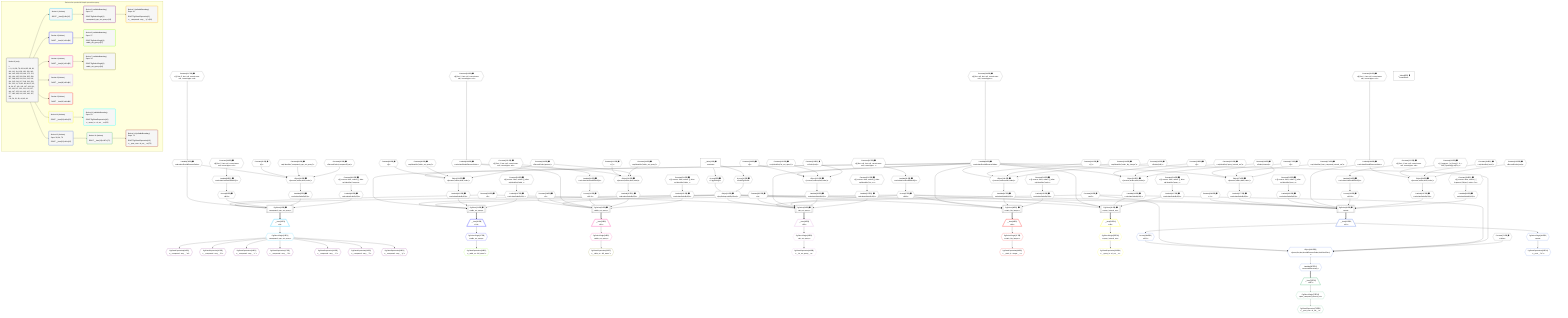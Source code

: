 %%{init: {'themeVariables': { 'fontSize': '12px'}}}%%
graph TD
    classDef path fill:#eee,stroke:#000,color:#000
    classDef plan fill:#fff,stroke-width:1px,color:#000
    classDef itemplan fill:#fff,stroke-width:2px,color:#000
    classDef unbatchedplan fill:#dff,stroke-width:1px,color:#000
    classDef sideeffectplan fill:#fcc,stroke-width:2px,color:#000
    classDef bucket fill:#f6f6f6,color:#000,stroke-width:2px,text-align:left


    %% plan dependencies
    PgSelect61[["PgSelect[61∈0] ➊<br />ᐸpostᐳ"]]:::plan
    Object11{{"Object[11∈0] ➊<br />ᐸ{pgSettings,withPgClient}ᐳ"}}:::plan
    Constant208{{"Constant[208∈0] ➊<br />ᐸ1ᐳ"}}:::plan
    Access97{{"Access[97∈0] ➊<br />ᐸ96.0ᐳ"}}:::plan
    Lambda177{{"Lambda[177∈0] ➊<br />ᐸcalculateOrderBySQLᐳ"}}:::plan
    Lambda182{{"Lambda[182∈0] ➊<br />ᐸcalculateOrderBySQLᐳ"}}:::plan
    Lambda189{{"Lambda[189∈0] ➊<br />ᐸcalculateShouldReverseOrderᐳ"}}:::plan
    Access192{{"Access[192∈0] ➊<br />ᐸ191.0ᐳ"}}:::plan
    Lambda197{{"Lambda[197∈0] ➊<br />ᐸcalculateOrderBySQLᐳ"}}:::plan
    Lambda202{{"Lambda[202∈0] ➊<br />ᐸcalculateOrderBySQLᐳ"}}:::plan
    Object11 & Constant208 & Access97 & Lambda177 & Lambda182 & Lambda189 & Access192 & Lambda197 & Lambda202 --> PgSelect61
    PgSelect39[["PgSelect[39∈0] ➊<br />ᐸint_set_queryᐳ"]]:::plan
    Constant203{{"Constant[203∈0] ➊<br />ᐸ5ᐳ"}}:::plan
    Constant38{{"Constant[38∈0] ➊<br />ᐸnullᐳ"}}:::plan
    Constant205{{"Constant[205∈0] ➊<br />ᐸ6ᐳ"}}:::plan
    Lambda94{{"Lambda[94∈0] ➊<br />ᐸcalculateShouldReverseOrderᐳ"}}:::plan
    Lambda132{{"Lambda[132∈0] ➊<br />ᐸcalculateOrderBySQLᐳ"}}:::plan
    Lambda137{{"Lambda[137∈0] ➊<br />ᐸcalculateOrderBySQLᐳ"}}:::plan
    Object11 & Constant203 & Constant38 & Constant205 & Lambda94 & Access97 & Lambda132 & Lambda137 --> PgSelect39
    PgSelect31[["PgSelect[31∈0] ➊<br />ᐸtable_set_queryᐳ"]]:::plan
    Constant204{{"Constant[204∈0] ➊<br />ᐸ2ᐳ"}}:::plan
    Lambda109{{"Lambda[109∈0] ➊<br />ᐸcalculateShouldReverseOrderᐳ"}}:::plan
    Access112{{"Access[112∈0] ➊<br />ᐸ111.0ᐳ"}}:::plan
    Lambda117{{"Lambda[117∈0] ➊<br />ᐸcalculateOrderBySQLᐳ"}}:::plan
    Lambda122{{"Lambda[122∈0] ➊<br />ᐸcalculateOrderBySQLᐳ"}}:::plan
    Object11 & Constant204 & Constant204 & Lambda109 & Access112 & Lambda117 & Lambda122 --> PgSelect31
    PgSelect8[["PgSelect[8∈0] ➊<br />ᐸcompound_type_set_queryᐳ"]]:::plan
    Lambda78{{"Lambda[78∈0] ➊<br />ᐸcalculateShouldReverseOrderᐳ"}}:::plan
    Access82{{"Access[82∈0] ➊<br />ᐸ81.0ᐳ"}}:::plan
    Lambda87{{"Lambda[87∈0] ➊<br />ᐸcalculateOrderBySQLᐳ"}}:::plan
    Lambda92{{"Lambda[92∈0] ➊<br />ᐸcalculateOrderBySQLᐳ"}}:::plan
    Object11 & Constant203 & Lambda78 & Access82 & Lambda87 & Lambda92 --> PgSelect8
    PgSelect24[["PgSelect[24∈0] ➊<br />ᐸtable_set_queryᐳ"]]:::plan
    Lambda102{{"Lambda[102∈0] ➊<br />ᐸcalculateOrderBySQLᐳ"}}:::plan
    Lambda107{{"Lambda[107∈0] ➊<br />ᐸcalculateOrderBySQLᐳ"}}:::plan
    Object11 & Lambda94 & Access97 & Lambda102 & Lambda107 --> PgSelect24
    PgSelect44[["PgSelect[44∈0] ➊<br />ᐸstatic_big_integerᐳ"]]:::plan
    Lambda147{{"Lambda[147∈0] ➊<br />ᐸcalculateOrderBySQLᐳ"}}:::plan
    Lambda152{{"Lambda[152∈0] ➊<br />ᐸcalculateOrderBySQLᐳ"}}:::plan
    Object11 & Lambda94 & Access97 & Lambda147 & Lambda152 --> PgSelect44
    PgSelect49[["PgSelect[49∈0] ➊<br />ᐸquery_interval_setᐳ"]]:::plan
    Lambda162{{"Lambda[162∈0] ➊<br />ᐸcalculateOrderBySQLᐳ"}}:::plan
    Lambda167{{"Lambda[167∈0] ➊<br />ᐸcalculateOrderBySQLᐳ"}}:::plan
    Object11 & Lambda94 & Access97 & Lambda162 & Lambda167 --> PgSelect49
    Object86{{"Object[86∈0] ➊<br />ᐸ{reverse,orders,alias,codec}ᐳ"}}:::plan
    Constant83{{"Constant[83∈0] ➊<br />ᐸ[]ᐳ"}}:::plan
    Constant84{{"Constant[84∈0] ➊<br />ᐸsql.identifier(”compound_type_set_query”)ᐳ"}}:::plan
    Constant85{{"Constant[85∈0] ➊<br />ᐸRecordCodec(compoundType)ᐳ"}}:::plan
    Lambda78 & Constant83 & Constant84 & Constant85 --> Object86
    Object101{{"Object[101∈0] ➊<br />ᐸ{reverse,orders,alias,codec}ᐳ"}}:::plan
    Constant98{{"Constant[98∈0] ➊<br />ᐸ[]ᐳ"}}:::plan
    Constant99{{"Constant[99∈0] ➊<br />ᐸsql.identifier(”table_set_query”)ᐳ"}}:::plan
    Constant100{{"Constant[100∈0] ➊<br />ᐸRecordCodec(person)ᐳ"}}:::plan
    Lambda94 & Constant98 & Constant99 & Constant100 --> Object101
    Object116{{"Object[116∈0] ➊<br />ᐸ{reverse,orders,alias,codec}ᐳ"}}:::plan
    Constant113{{"Constant[113∈0] ➊<br />ᐸ[]ᐳ"}}:::plan
    Constant114{{"Constant[114∈0] ➊<br />ᐸsql.identifier(”table_set_query”)ᐳ"}}:::plan
    Lambda109 & Constant113 & Constant114 & Constant100 --> Object116
    Object131{{"Object[131∈0] ➊<br />ᐸ{reverse,orders,alias,codec}ᐳ"}}:::plan
    Constant128{{"Constant[128∈0] ➊<br />ᐸ[]ᐳ"}}:::plan
    Constant129{{"Constant[129∈0] ➊<br />ᐸsql.identifier(”int_set_query”)ᐳ"}}:::plan
    Constant130{{"Constant[130∈0] ➊<br />ᐸCodec(int4)ᐳ"}}:::plan
    Lambda94 & Constant128 & Constant129 & Constant130 --> Object131
    Object146{{"Object[146∈0] ➊<br />ᐸ{reverse,orders,alias,codec}ᐳ"}}:::plan
    Constant143{{"Constant[143∈0] ➊<br />ᐸ[]ᐳ"}}:::plan
    Constant144{{"Constant[144∈0] ➊<br />ᐸsql.identifier(”static_big_integer”)ᐳ"}}:::plan
    Constant145{{"Constant[145∈0] ➊<br />ᐸCodec(int8)ᐳ"}}:::plan
    Lambda94 & Constant143 & Constant144 & Constant145 --> Object146
    Object161{{"Object[161∈0] ➊<br />ᐸ{reverse,orders,alias,codec}ᐳ"}}:::plan
    Constant158{{"Constant[158∈0] ➊<br />ᐸ[]ᐳ"}}:::plan
    Constant159{{"Constant[159∈0] ➊<br />ᐸsql.identifier(”query_interval_set”)ᐳ"}}:::plan
    Constant160{{"Constant[160∈0] ➊<br />ᐸCodec(interval)ᐳ"}}:::plan
    Lambda94 & Constant158 & Constant159 & Constant160 --> Object161
    Object176{{"Object[176∈0] ➊<br />ᐸ{reverse,orders,alias,codec}ᐳ"}}:::plan
    Constant173{{"Constant[173∈0] ➊<br />ᐸ[]ᐳ"}}:::plan
    Constant174{{"Constant[174∈0] ➊<br />ᐸsql.identifier(”post_computed_interval_set”)ᐳ"}}:::plan
    Lambda94 & Constant173 & Constant174 & Constant160 --> Object176
    Object196{{"Object[196∈0] ➊<br />ᐸ{reverse,orders,alias,codec}ᐳ"}}:::plan
    Constant193{{"Constant[193∈0] ➊<br />ᐸ[ { fragment: { n: [Array], f: 0, c: 266, [Symbol(pg-sql2-tyᐳ"}}:::plan
    Constant194{{"Constant[194∈0] ➊<br />ᐸsql.identifier(”post”)ᐳ"}}:::plan
    Constant195{{"Constant[195∈0] ➊<br />ᐸRecordCodec(post)ᐳ"}}:::plan
    Lambda189 & Constant193 & Constant194 & Constant195 --> Object196
    Access9{{"Access[9∈0] ➊<br />ᐸ2.pgSettingsᐳ"}}:::plan
    Access10{{"Access[10∈0] ➊<br />ᐸ2.withPgClientᐳ"}}:::plan
    Access9 & Access10 --> Object11
    __Value2["__Value[2∈0] ➊<br />ᐸcontextᐳ"]:::plan
    __Value2 --> Access9
    __Value2 --> Access10
    Constant217{{"Constant[217∈0] ➊<br />ᐸ§{ first: 5, last: null, cursorLower: null, cursorUpper: nulᐳ"}}:::plan
    Constant217 --> Lambda78
    Lambda81{{"Lambda[81∈0] ➊<br />ᐸcalculateLimitAndOffsetSQLᐳ"}}:::plan
    Constant218{{"Constant[218∈0] ➊<br />ᐸ§{ first: 5, last: null, cursorLower: null, cursorUpper: nulᐳ"}}:::plan
    Constant218 --> Lambda81
    Lambda81 --> Access82
    Object86 --> Lambda87
    Constant209{{"Constant[209∈0] ➊<br />ᐸ§{ reverse: false, orders: [], alias: sql.identifier(”compouᐳ"}}:::plan
    Constant209 --> Lambda92
    Constant206{{"Constant[206∈0] ➊<br />ᐸ§{ first: null, last: null, cursorLower: null, cursorUpper: ᐳ"}}:::plan
    Constant206 --> Lambda94
    Lambda96{{"Lambda[96∈0] ➊<br />ᐸcalculateLimitAndOffsetSQLᐳ"}}:::plan
    Constant207{{"Constant[207∈0] ➊<br />ᐸ§{ first: null, last: null, cursorLower: null, cursorUpper: ᐳ"}}:::plan
    Constant207 --> Lambda96
    Lambda96 --> Access97
    Object101 --> Lambda102
    Constant210{{"Constant[210∈0] ➊<br />ᐸ§{ reverse: false, orders: [], alias: sql.identifier(”table_ᐳ"}}:::plan
    Constant210 --> Lambda107
    Constant219{{"Constant[219∈0] ➊<br />ᐸ§{ first: 2, last: null, cursorLower: null, cursorUpper: nulᐳ"}}:::plan
    Constant219 --> Lambda109
    Lambda111{{"Lambda[111∈0] ➊<br />ᐸcalculateLimitAndOffsetSQLᐳ"}}:::plan
    Constant220{{"Constant[220∈0] ➊<br />ᐸ§{ first: 2, last: null, cursorLower: null, cursorUpper: nulᐳ"}}:::plan
    Constant220 --> Lambda111
    Lambda111 --> Access112
    Object116 --> Lambda117
    Constant211{{"Constant[211∈0] ➊<br />ᐸ§{ reverse: false, orders: [], alias: sql.identifier(”table_ᐳ"}}:::plan
    Constant211 --> Lambda122
    Object131 --> Lambda132
    Constant212{{"Constant[212∈0] ➊<br />ᐸ§{ reverse: false, orders: [], alias: sql.identifier(”int_seᐳ"}}:::plan
    Constant212 --> Lambda137
    Object146 --> Lambda147
    Constant213{{"Constant[213∈0] ➊<br />ᐸ§{ reverse: false, orders: [], alias: sql.identifier(”staticᐳ"}}:::plan
    Constant213 --> Lambda152
    Object161 --> Lambda162
    Constant214{{"Constant[214∈0] ➊<br />ᐸ§{ reverse: false, orders: [], alias: sql.identifier(”query_ᐳ"}}:::plan
    Constant214 --> Lambda167
    Object176 --> Lambda177
    Constant215{{"Constant[215∈0] ➊<br />ᐸ§{ reverse: false, orders: [], alias: sql.identifier(”post_cᐳ"}}:::plan
    Constant215 --> Lambda182
    Constant221{{"Constant[221∈0] ➊<br />ᐸ§{ first: 1, last: null, cursorLower: null, cursorUpper: nulᐳ"}}:::plan
    Constant221 --> Lambda189
    Lambda191{{"Lambda[191∈0] ➊<br />ᐸcalculateLimitAndOffsetSQLᐳ"}}:::plan
    Constant222{{"Constant[222∈0] ➊<br />ᐸ§{ first: 1, last: null, cursorLower: null, cursorUpper: nulᐳ"}}:::plan
    Constant222 --> Lambda191
    Lambda191 --> Access192
    Object196 --> Lambda197
    Constant216{{"Constant[216∈0] ➊<br />ᐸ§{ reverse: false, orders: [ { fragment: [Object], codec: Coᐳ"}}:::plan
    Constant216 --> Lambda202
    __Value4["__Value[4∈0] ➊<br />ᐸrootValueᐳ"]:::plan
    Constant79{{"Constant[79∈0] ➊<br />ᐸfalseᐳ"}}:::plan
    __Item12[/"__Item[12∈1]<br />ᐸ8ᐳ"\]:::itemplan
    PgSelect8 ==> __Item12
    PgSelectSingle13{{"PgSelectSingle[13∈1]<br />ᐸcompound_type_set_queryᐳ"}}:::plan
    __Item12 --> PgSelectSingle13
    PgClassExpression14{{"PgClassExpression[14∈2]<br />ᐸ__compound...uery__.”a”ᐳ"}}:::plan
    PgSelectSingle13 --> PgClassExpression14
    PgClassExpression15{{"PgClassExpression[15∈2]<br />ᐸ__compound...uery__.”b”ᐳ"}}:::plan
    PgSelectSingle13 --> PgClassExpression15
    PgClassExpression16{{"PgClassExpression[16∈2]<br />ᐸ__compound...uery__.”c”ᐳ"}}:::plan
    PgSelectSingle13 --> PgClassExpression16
    PgClassExpression17{{"PgClassExpression[17∈2]<br />ᐸ__compound...uery__.”d”ᐳ"}}:::plan
    PgSelectSingle13 --> PgClassExpression17
    PgClassExpression18{{"PgClassExpression[18∈2]<br />ᐸ__compound...uery__.”e”ᐳ"}}:::plan
    PgSelectSingle13 --> PgClassExpression18
    PgClassExpression19{{"PgClassExpression[19∈2]<br />ᐸ__compound...uery__.”f”ᐳ"}}:::plan
    PgSelectSingle13 --> PgClassExpression19
    PgClassExpression20{{"PgClassExpression[20∈2]<br />ᐸ__compound...uery__.”g”ᐳ"}}:::plan
    PgSelectSingle13 --> PgClassExpression20
    __Item26[/"__Item[26∈4]<br />ᐸ24ᐳ"\]:::itemplan
    PgSelect24 ==> __Item26
    PgSelectSingle27{{"PgSelectSingle[27∈4]<br />ᐸtable_set_queryᐳ"}}:::plan
    __Item26 --> PgSelectSingle27
    PgClassExpression28{{"PgClassExpression[28∈5]<br />ᐸ__table_se...full_name”ᐳ"}}:::plan
    PgSelectSingle27 --> PgClassExpression28
    __Item33[/"__Item[33∈6]<br />ᐸ31ᐳ"\]:::itemplan
    PgSelect31 ==> __Item33
    PgSelectSingle34{{"PgSelectSingle[34∈6]<br />ᐸtable_set_queryᐳ"}}:::plan
    __Item33 --> PgSelectSingle34
    PgClassExpression35{{"PgClassExpression[35∈7]<br />ᐸ__table_se...full_name”ᐳ"}}:::plan
    PgSelectSingle34 --> PgClassExpression35
    __Item41[/"__Item[41∈8]<br />ᐸ39ᐳ"\]:::itemplan
    PgSelect39 ==> __Item41
    PgSelectSingle42{{"PgSelectSingle[42∈8]<br />ᐸint_set_queryᐳ"}}:::plan
    __Item41 --> PgSelectSingle42
    PgClassExpression43{{"PgClassExpression[43∈8]<br />ᐸ__int_set_query__.vᐳ"}}:::plan
    PgSelectSingle42 --> PgClassExpression43
    __Item46[/"__Item[46∈9]<br />ᐸ44ᐳ"\]:::itemplan
    PgSelect44 ==> __Item46
    PgSelectSingle47{{"PgSelectSingle[47∈9]<br />ᐸstatic_big_integerᐳ"}}:::plan
    __Item46 --> PgSelectSingle47
    PgClassExpression48{{"PgClassExpression[48∈9]<br />ᐸ__static_b...nteger__.vᐳ"}}:::plan
    PgSelectSingle47 --> PgClassExpression48
    __Item51[/"__Item[51∈10]<br />ᐸ49ᐳ"\]:::itemplan
    PgSelect49 ==> __Item51
    PgSelectSingle52{{"PgSelectSingle[52∈10]<br />ᐸquery_interval_setᐳ"}}:::plan
    __Item51 --> PgSelectSingle52
    PgClassExpression53{{"PgClassExpression[53∈10]<br />ᐸ__query_in...al_set__.vᐳ"}}:::plan
    PgSelectSingle52 --> PgClassExpression53
    Object186{{"Object[186∈12]<br />ᐸ{rows,first,last,shouldReverseOrder,fetchOneExtra}ᐳ"}}:::plan
    Access184{{"Access[184∈12]<br />ᐸ63.1ᐳ"}}:::plan
    Access184 & Constant38 & Constant38 & Lambda94 & Constant79 --> Object186
    __Item63[/"__Item[63∈12]<br />ᐸ61ᐳ"\]:::itemplan
    PgSelect61 ==> __Item63
    PgSelectSingle64{{"PgSelectSingle[64∈12]<br />ᐸpostᐳ"}}:::plan
    __Item63 --> PgSelectSingle64
    PgClassExpression65{{"PgClassExpression[65∈12]<br />ᐸ__post__.”id”ᐳ"}}:::plan
    PgSelectSingle64 --> PgClassExpression65
    __Item63 --> Access184
    Lambda187{{"Lambda[187∈12]<br />ᐸreverseIfNecessaryᐳ"}}:::plan
    Object186 --> Lambda187
    __Item71[/"__Item[71∈13]<br />ᐸ187ᐳ"\]:::itemplan
    Lambda187 ==> __Item71
    PgSelectSingle72{{"PgSelectSingle[72∈13]<br />ᐸpost_computed_interval_setᐳ"}}:::plan
    __Item71 --> PgSelectSingle72
    PgClassExpression73{{"PgClassExpression[73∈13]<br />ᐸ__post_com...al_set__.vᐳ"}}:::plan
    PgSelectSingle72 --> PgClassExpression73

    %% define steps

    subgraph "Buckets for queries/v4/simple-procedure-query"
    Bucket0("Bucket 0 (root)<br /><br />1: <br />ᐳ: 9, 10, 38, 79, 83, 84, 85, 98, 99, 100, 113, 114, 128, 129, 130, 143, 144, 145, 158, 159, 160, 173, 174, 193, 194, 195, 203, 204, 205, 206, 207, 208, 209, 210, 211, 212, 213, 214, 215, 216, 217, 218, 219, 220, 221, 222, 11, 78, 81, 82, 86, 87, 92, 94, 96, 97, 101, 102, 107, 109, 111, 112, 116, 117, 122, 131, 132, 137, 146, 147, 152, 161, 162, 167, 176, 177, 182, 189, 191, 192, 196, 197, 202<br />2: 8, 24, 31, 39, 44, 49, 61"):::bucket
    classDef bucket0 stroke:#696969
    class Bucket0,__Value2,__Value4,PgSelect8,Access9,Access10,Object11,PgSelect24,PgSelect31,Constant38,PgSelect39,PgSelect44,PgSelect49,PgSelect61,Lambda78,Constant79,Lambda81,Access82,Constant83,Constant84,Constant85,Object86,Lambda87,Lambda92,Lambda94,Lambda96,Access97,Constant98,Constant99,Constant100,Object101,Lambda102,Lambda107,Lambda109,Lambda111,Access112,Constant113,Constant114,Object116,Lambda117,Lambda122,Constant128,Constant129,Constant130,Object131,Lambda132,Lambda137,Constant143,Constant144,Constant145,Object146,Lambda147,Lambda152,Constant158,Constant159,Constant160,Object161,Lambda162,Lambda167,Constant173,Constant174,Object176,Lambda177,Lambda182,Lambda189,Lambda191,Access192,Constant193,Constant194,Constant195,Object196,Lambda197,Lambda202,Constant203,Constant204,Constant205,Constant206,Constant207,Constant208,Constant209,Constant210,Constant211,Constant212,Constant213,Constant214,Constant215,Constant216,Constant217,Constant218,Constant219,Constant220,Constant221,Constant222 bucket0
    Bucket1("Bucket 1 (listItem)<br /><br />ROOT __Item{1}ᐸ8ᐳ[12]"):::bucket
    classDef bucket1 stroke:#00bfff
    class Bucket1,__Item12,PgSelectSingle13 bucket1
    Bucket2("Bucket 2 (nullableBoundary)<br />Deps: 13<br /><br />ROOT PgSelectSingle{1}ᐸcompound_type_set_queryᐳ[13]"):::bucket
    classDef bucket2 stroke:#7f007f
    class Bucket2,PgClassExpression14,PgClassExpression15,PgClassExpression16,PgClassExpression17,PgClassExpression18,PgClassExpression19,PgClassExpression20 bucket2
    Bucket3("Bucket 3 (nullableBoundary)<br />Deps: 20<br /><br />ROOT PgClassExpression{2}ᐸ__compound...uery__.”g”ᐳ[20]"):::bucket
    classDef bucket3 stroke:#ffa500
    class Bucket3 bucket3
    Bucket4("Bucket 4 (listItem)<br /><br />ROOT __Item{4}ᐸ24ᐳ[26]"):::bucket
    classDef bucket4 stroke:#0000ff
    class Bucket4,__Item26,PgSelectSingle27 bucket4
    Bucket5("Bucket 5 (nullableBoundary)<br />Deps: 27<br /><br />ROOT PgSelectSingle{4}ᐸtable_set_queryᐳ[27]"):::bucket
    classDef bucket5 stroke:#7fff00
    class Bucket5,PgClassExpression28 bucket5
    Bucket6("Bucket 6 (listItem)<br /><br />ROOT __Item{6}ᐸ31ᐳ[33]"):::bucket
    classDef bucket6 stroke:#ff1493
    class Bucket6,__Item33,PgSelectSingle34 bucket6
    Bucket7("Bucket 7 (nullableBoundary)<br />Deps: 34<br /><br />ROOT PgSelectSingle{6}ᐸtable_set_queryᐳ[34]"):::bucket
    classDef bucket7 stroke:#808000
    class Bucket7,PgClassExpression35 bucket7
    Bucket8("Bucket 8 (listItem)<br /><br />ROOT __Item{8}ᐸ39ᐳ[41]"):::bucket
    classDef bucket8 stroke:#dda0dd
    class Bucket8,__Item41,PgSelectSingle42,PgClassExpression43 bucket8
    Bucket9("Bucket 9 (listItem)<br /><br />ROOT __Item{9}ᐸ44ᐳ[46]"):::bucket
    classDef bucket9 stroke:#ff0000
    class Bucket9,__Item46,PgSelectSingle47,PgClassExpression48 bucket9
    Bucket10("Bucket 10 (listItem)<br /><br />ROOT __Item{10}ᐸ49ᐳ[51]"):::bucket
    classDef bucket10 stroke:#ffff00
    class Bucket10,__Item51,PgSelectSingle52,PgClassExpression53 bucket10
    Bucket11("Bucket 11 (nullableBoundary)<br />Deps: 53<br /><br />ROOT PgClassExpression{10}ᐸ__query_in...al_set__.vᐳ[53]"):::bucket
    classDef bucket11 stroke:#00ffff
    class Bucket11 bucket11
    Bucket12("Bucket 12 (listItem)<br />Deps: 38, 94, 79<br /><br />ROOT __Item{12}ᐸ61ᐳ[63]"):::bucket
    classDef bucket12 stroke:#4169e1
    class Bucket12,__Item63,PgSelectSingle64,PgClassExpression65,Access184,Object186,Lambda187 bucket12
    Bucket13("Bucket 13 (listItem)<br /><br />ROOT __Item{13}ᐸ187ᐳ[71]"):::bucket
    classDef bucket13 stroke:#3cb371
    class Bucket13,__Item71,PgSelectSingle72,PgClassExpression73 bucket13
    Bucket14("Bucket 14 (nullableBoundary)<br />Deps: 73<br /><br />ROOT PgClassExpression{13}ᐸ__post_com...al_set__.vᐳ[73]"):::bucket
    classDef bucket14 stroke:#a52a2a
    class Bucket14 bucket14
    Bucket0 --> Bucket1 & Bucket4 & Bucket6 & Bucket8 & Bucket9 & Bucket10 & Bucket12
    Bucket1 --> Bucket2
    Bucket2 --> Bucket3
    Bucket4 --> Bucket5
    Bucket6 --> Bucket7
    Bucket10 --> Bucket11
    Bucket12 --> Bucket13
    Bucket13 --> Bucket14
    end
